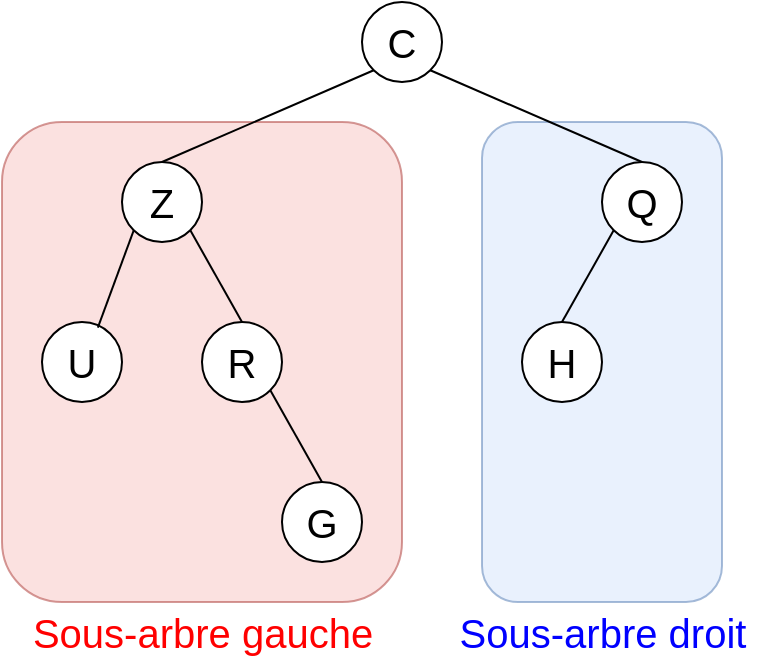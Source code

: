 <mxfile version="19.0.3" type="device"><diagram id="IZZJrakXTB2XNluh2UcN" name="Page-1"><mxGraphModel dx="850" dy="584" grid="1" gridSize="10" guides="1" tooltips="1" connect="1" arrows="1" fold="1" page="1" pageScale="1" pageWidth="1169" pageHeight="827" math="0" shadow="0"><root><mxCell id="0"/><mxCell id="1" parent="0"/><mxCell id="DRbmc5h68qz8AY9gu2UF-32" value="" style="rounded=1;whiteSpace=wrap;html=1;fontSize=20;fillColor=#dae8fc;strokeColor=#6c8ebf;opacity=60;" vertex="1" parent="1"><mxGeometry x="460" y="100" width="120" height="240" as="geometry"/></mxCell><mxCell id="DRbmc5h68qz8AY9gu2UF-31" value="" style="rounded=1;whiteSpace=wrap;html=1;fontSize=20;fillColor=#f8cecc;strokeColor=#b85450;opacity=60;" vertex="1" parent="1"><mxGeometry x="220" y="100" width="200" height="240" as="geometry"/></mxCell><mxCell id="DRbmc5h68qz8AY9gu2UF-1" value="&lt;font style=&quot;font-size: 20px;&quot;&gt;C&lt;/font&gt;" style="ellipse;whiteSpace=wrap;html=1;" vertex="1" parent="1"><mxGeometry x="400" y="40" width="40" height="40" as="geometry"/></mxCell><mxCell id="DRbmc5h68qz8AY9gu2UF-3" value="&lt;font style=&quot;font-size: 20px;&quot;&gt;Z&lt;/font&gt;" style="ellipse;whiteSpace=wrap;html=1;" vertex="1" parent="1"><mxGeometry x="280" y="120" width="40" height="40" as="geometry"/></mxCell><mxCell id="DRbmc5h68qz8AY9gu2UF-4" value="&lt;font style=&quot;font-size: 20px;&quot;&gt;U&lt;/font&gt;" style="ellipse;whiteSpace=wrap;html=1;" vertex="1" parent="1"><mxGeometry x="240" y="200" width="40" height="40" as="geometry"/></mxCell><mxCell id="DRbmc5h68qz8AY9gu2UF-6" value="&lt;font style=&quot;font-size: 20px;&quot;&gt;Q&lt;/font&gt;" style="ellipse;whiteSpace=wrap;html=1;" vertex="1" parent="1"><mxGeometry x="520" y="120" width="40" height="40" as="geometry"/></mxCell><mxCell id="DRbmc5h68qz8AY9gu2UF-7" value="&lt;font style=&quot;font-size: 20px;&quot;&gt;R&lt;br&gt;&lt;/font&gt;" style="ellipse;whiteSpace=wrap;html=1;" vertex="1" parent="1"><mxGeometry x="320" y="200" width="40" height="40" as="geometry"/></mxCell><mxCell id="DRbmc5h68qz8AY9gu2UF-8" value="&lt;font style=&quot;font-size: 20px;&quot;&gt;G&lt;/font&gt;" style="ellipse;whiteSpace=wrap;html=1;" vertex="1" parent="1"><mxGeometry x="360" y="280" width="40" height="40" as="geometry"/></mxCell><mxCell id="DRbmc5h68qz8AY9gu2UF-9" value="" style="endArrow=none;html=1;rounded=0;fontSize=20;entryX=0;entryY=1;entryDx=0;entryDy=0;exitX=0.5;exitY=0;exitDx=0;exitDy=0;" edge="1" parent="1" source="DRbmc5h68qz8AY9gu2UF-3" target="DRbmc5h68qz8AY9gu2UF-1"><mxGeometry width="50" height="50" relative="1" as="geometry"><mxPoint x="410" y="320" as="sourcePoint"/><mxPoint x="460" y="270" as="targetPoint"/></mxGeometry></mxCell><mxCell id="DRbmc5h68qz8AY9gu2UF-11" value="" style="endArrow=none;html=1;rounded=0;fontSize=20;entryX=1;entryY=1;entryDx=0;entryDy=0;exitX=0.5;exitY=0;exitDx=0;exitDy=0;" edge="1" parent="1" source="DRbmc5h68qz8AY9gu2UF-6" target="DRbmc5h68qz8AY9gu2UF-1"><mxGeometry width="50" height="50" relative="1" as="geometry"><mxPoint x="410" y="320" as="sourcePoint"/><mxPoint x="460" y="270" as="targetPoint"/></mxGeometry></mxCell><mxCell id="DRbmc5h68qz8AY9gu2UF-12" value="" style="endArrow=none;html=1;rounded=0;fontSize=20;entryX=0;entryY=1;entryDx=0;entryDy=0;exitX=0.698;exitY=0.071;exitDx=0;exitDy=0;exitPerimeter=0;" edge="1" parent="1" source="DRbmc5h68qz8AY9gu2UF-4" target="DRbmc5h68qz8AY9gu2UF-3"><mxGeometry width="50" height="50" relative="1" as="geometry"><mxPoint x="410" y="320" as="sourcePoint"/><mxPoint x="460" y="270" as="targetPoint"/></mxGeometry></mxCell><mxCell id="DRbmc5h68qz8AY9gu2UF-13" value="" style="endArrow=none;html=1;rounded=0;fontSize=20;entryX=1;entryY=1;entryDx=0;entryDy=0;exitX=0.5;exitY=0;exitDx=0;exitDy=0;" edge="1" parent="1" source="DRbmc5h68qz8AY9gu2UF-7" target="DRbmc5h68qz8AY9gu2UF-3"><mxGeometry width="50" height="50" relative="1" as="geometry"><mxPoint x="410" y="320" as="sourcePoint"/><mxPoint x="460" y="270" as="targetPoint"/></mxGeometry></mxCell><mxCell id="DRbmc5h68qz8AY9gu2UF-14" value="" style="endArrow=none;html=1;rounded=0;fontSize=20;entryX=1;entryY=1;entryDx=0;entryDy=0;exitX=0.5;exitY=0;exitDx=0;exitDy=0;" edge="1" parent="1" source="DRbmc5h68qz8AY9gu2UF-8" target="DRbmc5h68qz8AY9gu2UF-7"><mxGeometry width="50" height="50" relative="1" as="geometry"><mxPoint x="410" y="320" as="sourcePoint"/><mxPoint x="460" y="270" as="targetPoint"/></mxGeometry></mxCell><mxCell id="DRbmc5h68qz8AY9gu2UF-29" value="&lt;font style=&quot;font-size: 20px;&quot;&gt;H&lt;/font&gt;" style="ellipse;whiteSpace=wrap;html=1;" vertex="1" parent="1"><mxGeometry x="480" y="200" width="40" height="40" as="geometry"/></mxCell><mxCell id="DRbmc5h68qz8AY9gu2UF-30" value="" style="endArrow=none;html=1;rounded=0;fontSize=20;entryX=0;entryY=1;entryDx=0;entryDy=0;exitX=0.5;exitY=0;exitDx=0;exitDy=0;" edge="1" parent="1" source="DRbmc5h68qz8AY9gu2UF-29" target="DRbmc5h68qz8AY9gu2UF-6"><mxGeometry width="50" height="50" relative="1" as="geometry"><mxPoint x="500.0" y="212.84" as="sourcePoint"/><mxPoint x="517.938" y="164.142" as="targetPoint"/></mxGeometry></mxCell><mxCell id="DRbmc5h68qz8AY9gu2UF-33" value="&lt;font color=&quot;#ff0000&quot;&gt;Sous-arbre gauche&lt;/font&gt;" style="text;html=1;align=center;verticalAlign=middle;resizable=0;points=[];autosize=1;strokeColor=none;fillColor=none;fontSize=20;fontColor=#FF8000;" vertex="1" parent="1"><mxGeometry x="225" y="340" width="190" height="30" as="geometry"/></mxCell><mxCell id="DRbmc5h68qz8AY9gu2UF-34" value="&lt;font color=&quot;#0000ff&quot;&gt;Sous-arbre droit&lt;/font&gt;" style="text;html=1;align=center;verticalAlign=middle;resizable=0;points=[];autosize=1;strokeColor=none;fillColor=none;fontSize=20;fontColor=#FF8000;" vertex="1" parent="1"><mxGeometry x="440" y="340" width="160" height="30" as="geometry"/></mxCell></root></mxGraphModel></diagram></mxfile>